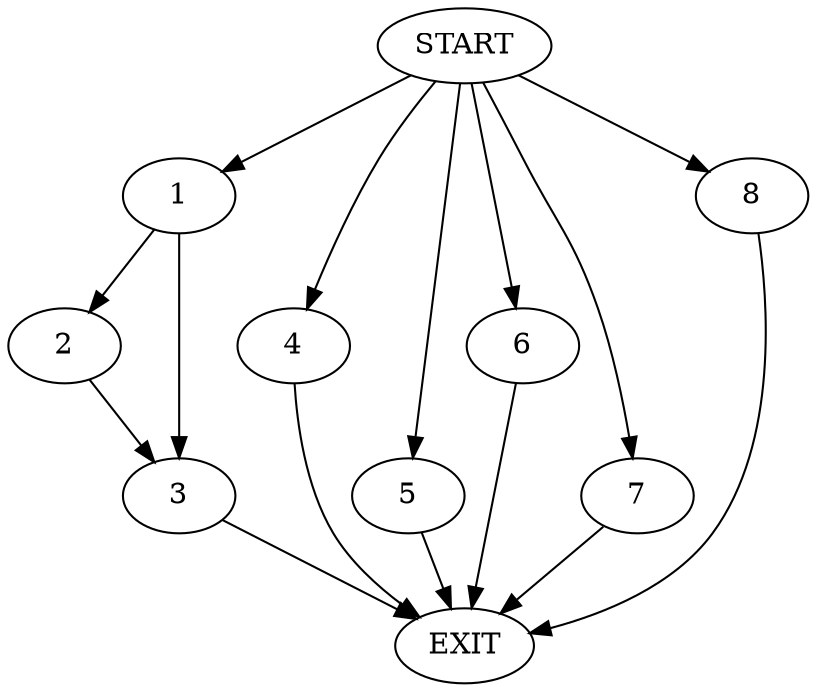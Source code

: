 digraph {
0 [label="START"]
9 [label="EXIT"]
0 -> 1
1 -> 2
1 -> 3
3 -> 9
2 -> 3
0 -> 4
4 -> 9
0 -> 5
5 -> 9
0 -> 6
6 -> 9
0 -> 7
7 -> 9
0 -> 8
8 -> 9
}

